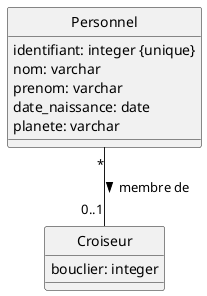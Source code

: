 @startuml
hide circle
class Personnel {
identifiant: integer {unique}
nom: varchar
prenom: varchar
date_naissance: date
planete: varchar
}
class Croiseur {
bouclier: integer
}
Personnel "*"--"0..1" Croiseur : membre de >
@enduml
